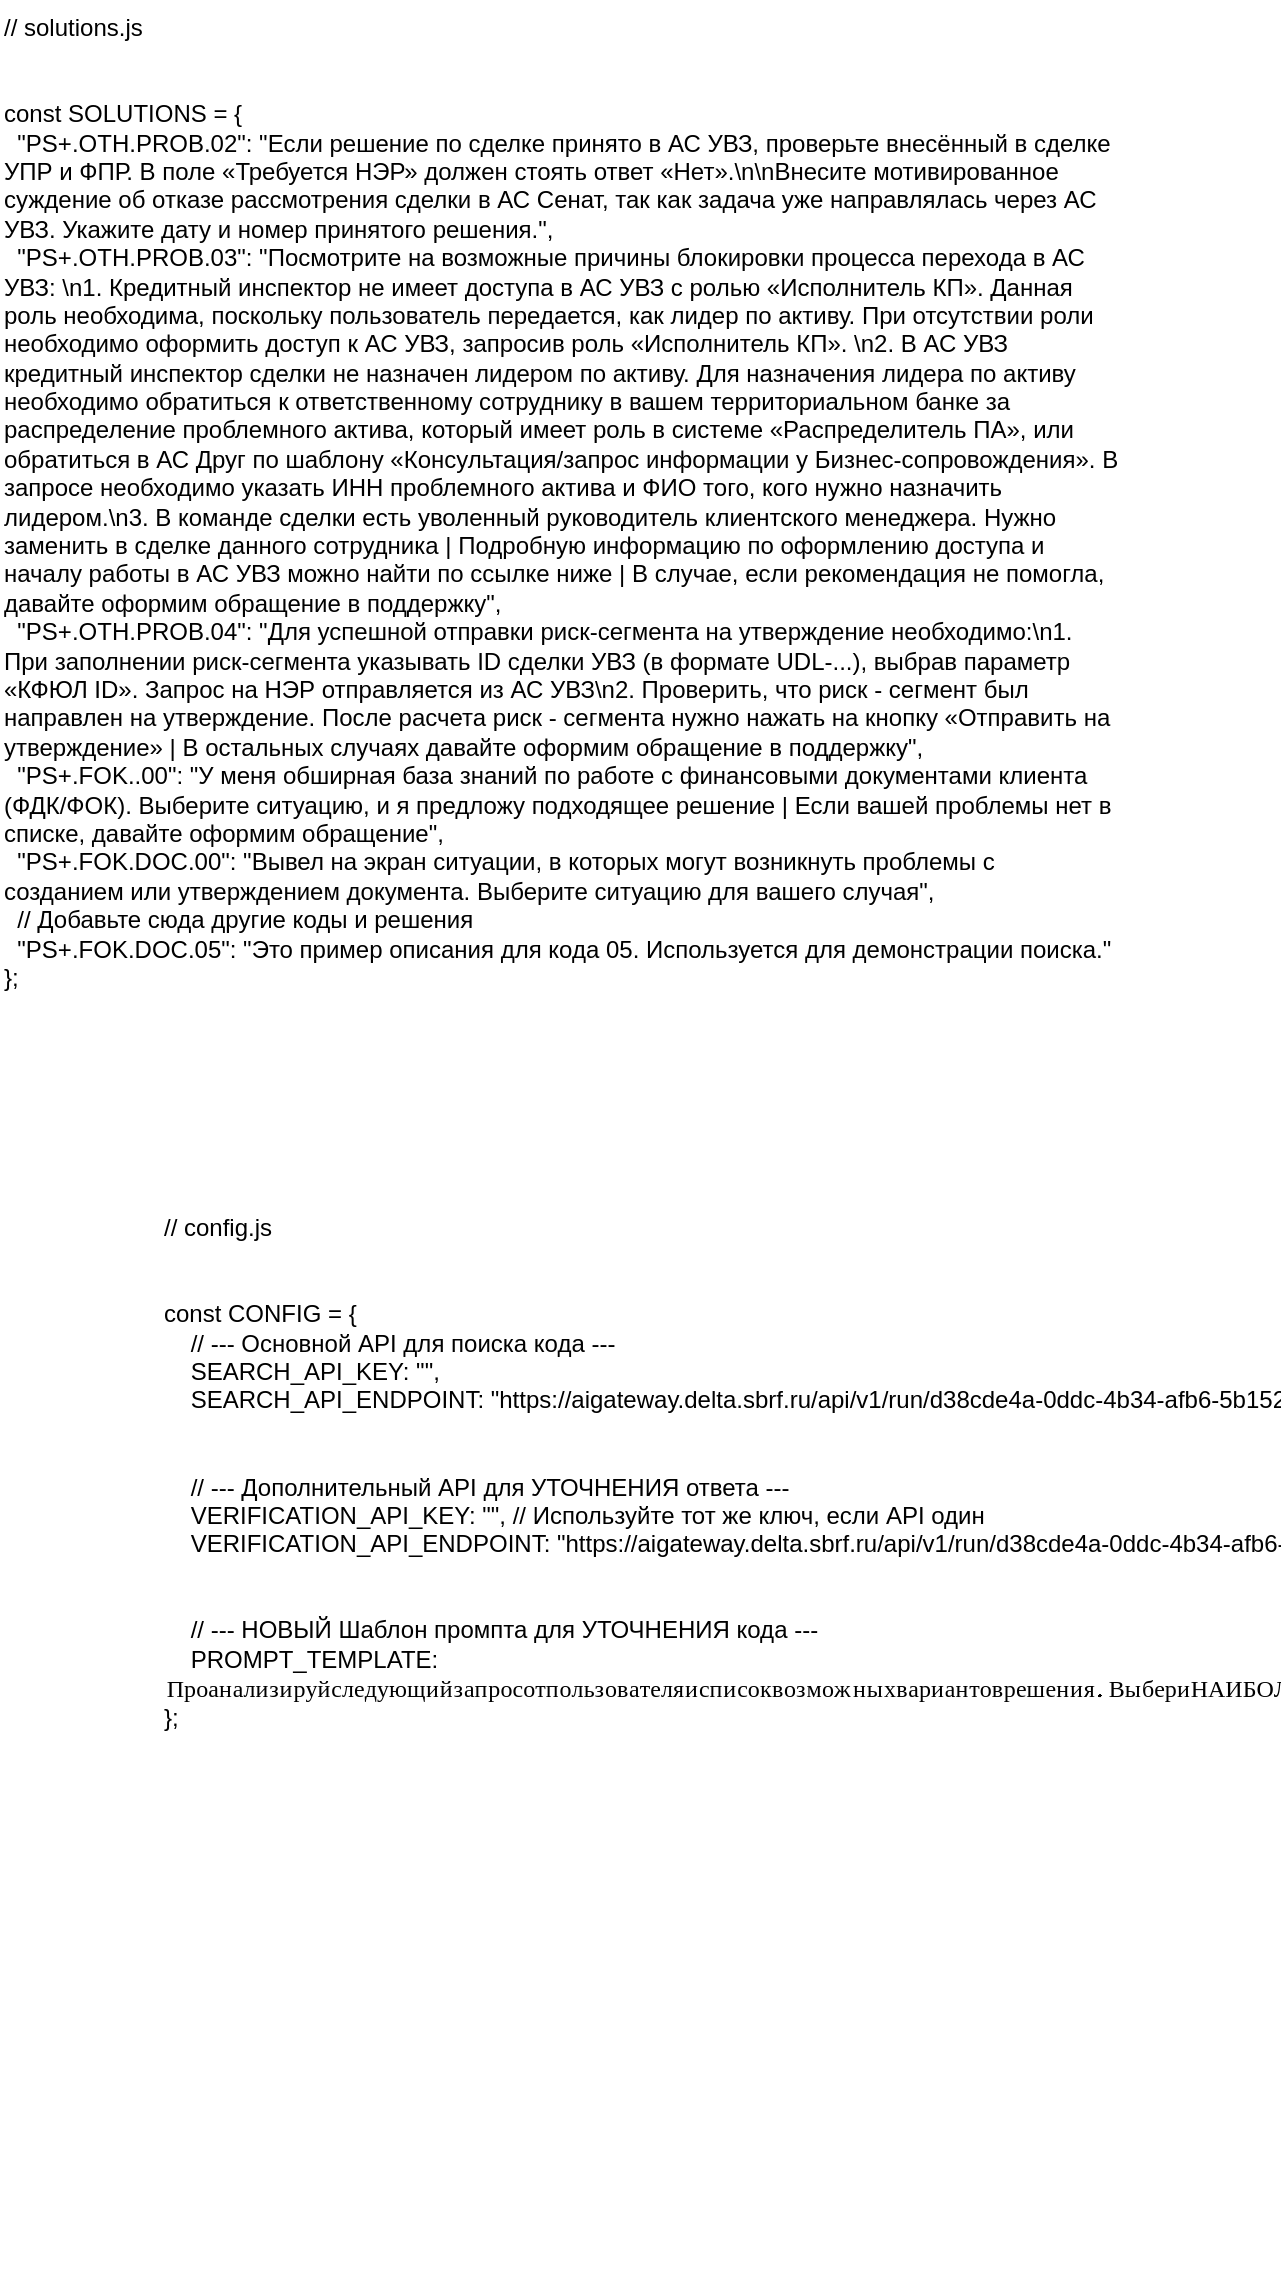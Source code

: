 <mxfile version="27.1.4">
  <diagram name="Страница — 1" id="WULPb32uHRo-QUS4CWuH">
    <mxGraphModel dx="1372" dy="743" grid="1" gridSize="10" guides="1" tooltips="1" connect="1" arrows="1" fold="1" page="1" pageScale="1" pageWidth="827" pageHeight="1169" math="0" shadow="0">
      <root>
        <mxCell id="0" />
        <mxCell id="1" parent="0" />
        <UserObject label="// solutions.js&#xa;&#xa;&#xa;const SOLUTIONS = {&#xa;  &quot;PS+.OTH.PROB.02&quot;: &quot;Если решение по сделке принято в АС УВЗ, проверьте внесённый в сделке УПР и ФПР. В поле «Требуется НЭР» должен стоять ответ «Нет».\n\nВнесите мотивированное суждение об отказе рассмотрения сделки в АС Сенат, так как задача уже направлялась через АС УВЗ. Укажите дату и номер принятого решения.&quot;,&#xa;  &quot;PS+.OTH.PROB.03&quot;: &quot;Посмотрите на возможные причины блокировки процесса перехода в АС УВЗ: \n1. Кредитный инспектор не имеет доступа в АС УВЗ с ролью «Исполнитель КП». Данная роль необходима, поскольку пользователь передается, как лидер по активу. При отсутствии роли необходимо оформить доступ к АС УВЗ, запросив роль «Исполнитель КП». \n2. В АС УВЗ кредитный инспектор сделки не назначен лидером по активу. Для назначения лидера по активу необходимо обратиться к ответственному сотруднику в вашем территориальном банке за распределение проблемного актива, который имеет роль в системе «Распределитель ПА», или обратиться в АС Друг по шаблону «Консультация/запрос информации у Бизнес-сопровождения». В запросе необходимо указать ИНН проблемного актива и ФИО того, кого нужно назначить лидером.\n3. В команде сделки есть уволенный руководитель клиентского менеджера. Нужно заменить в сделке данного сотрудника | Подробную информацию по оформлению доступа и началу работы в АС УВЗ можно найти по ссылке ниже | В случае, если рекомендация не помогла, давайте оформим обращение в поддержку&quot;,&#xa;  &quot;PS+.OTH.PROB.04&quot;: &quot;Для успешной отправки риск-сегмента на утверждение необходимо:\n1. При заполнении риск-сегмента указывать ID сделки УВЗ (в формате UDL-...), выбрав параметр «КФЮЛ ID». Запрос на НЭР отправляется из АС УВЗ\n2. Проверить, что риск - сегмент был направлен на утверждение. После расчета риск - сегмента нужно нажать на кнопку «Отправить на утверждение» | В остальных случаях давайте оформим обращение в поддержку&quot;,&#xa;  &quot;PS+.FOK..00&quot;: &quot;У меня обширная база знаний по работе с финансовыми документами клиента (ФДК/ФОК). Выберите ситуацию, и я предложу подходящее решение | Если вашей проблемы нет в списке, давайте оформим обращение&quot;,&#xa;  &quot;PS+.FOK.DOC.00&quot;: &quot;Вывел на экран ситуации, в которых могут возникнуть проблемы с созданием или утверждением документа. Выберите ситуацию для вашего случая&quot;,&#xa;  // Добавьте сюда другие коды и решения&#xa;  &quot;PS+.FOK.DOC.05&quot;: &quot;Это пример описания для кода 05. Используется для демонстрации поиска.&quot;&#xa;};" link="// solutions.js&#xa;&#xa;&#xa;const SOLUTIONS = {&#xa;  &quot;PS+.OTH.PROB.02&quot;: &quot;Если решение по сделке принято в АС УВЗ, проверьте внесённый в сделке УПР и ФПР. В поле «Требуется НЭР» должен стоять ответ «Нет».\n\nВнесите мотивированное суждение об отказе рассмотрения сделки в АС Сенат, так как задача уже направлялась через АС УВЗ. Укажите дату и номер принятого решения.&quot;,&#xa;  &quot;PS+.OTH.PROB.03&quot;: &quot;Посмотрите на возможные причины блокировки процесса перехода в АС УВЗ: \n1. Кредитный инспектор не имеет доступа в АС УВЗ с ролью «Исполнитель КП». Данная роль необходима, поскольку пользователь передается, как лидер по активу. При отсутствии роли необходимо оформить доступ к АС УВЗ, запросив роль «Исполнитель КП». \n2. В АС УВЗ кредитный инспектор сделки не назначен лидером по активу. Для назначения лидера по активу необходимо обратиться к ответственному сотруднику в вашем территориальном банке за распределение проблемного актива, который имеет роль в системе «Распределитель ПА», или обратиться в АС Друг по шаблону «Консультация/запрос информации у Бизнес-сопровождения». В запросе необходимо указать ИНН проблемного актива и ФИО того, кого нужно назначить лидером.\n3. В команде сделки есть уволенный руководитель клиентского менеджера. Нужно заменить в сделке данного сотрудника | Подробную информацию по оформлению доступа и началу работы в АС УВЗ можно найти по ссылке ниже | В случае, если рекомендация не помогла, давайте оформим обращение в поддержку&quot;,&#xa;  &quot;PS+.OTH.PROB.04&quot;: &quot;Для успешной отправки риск-сегмента на утверждение необходимо:\n1. При заполнении риск-сегмента указывать ID сделки УВЗ (в формате UDL-...), выбрав параметр «КФЮЛ ID». Запрос на НЭР отправляется из АС УВЗ\n2. Проверить, что риск - сегмент был направлен на утверждение. После расчета риск - сегмента нужно нажать на кнопку «Отправить на утверждение» | В остальных случаях давайте оформим обращение в поддержку&quot;,&#xa;  &quot;PS+.FOK..00&quot;: &quot;У меня обширная база знаний по работе с финансовыми документами клиента (ФДК/ФОК). Выберите ситуацию, и я предложу подходящее решение | Если вашей проблемы нет в списке, давайте оформим обращение&quot;,&#xa;  &quot;PS+.FOK.DOC.00&quot;: &quot;Вывел на экран ситуации, в которых могут возникнуть проблемы с созданием или утверждением документа. Выберите ситуацию для вашего случая&quot;,&#xa;  // Добавьте сюда другие коды и решения&#xa;  &quot;PS+.FOK.DOC.05&quot;: &quot;Это пример описания для кода 05. Используется для демонстрации поиска.&quot;&#xa;};" id="KhpofreyqJjnModskH-O-11">
          <mxCell style="text;whiteSpace=wrap;" vertex="1" parent="1">
            <mxGeometry x="90" y="290" width="560" height="560" as="geometry" />
          </mxCell>
        </UserObject>
        <UserObject label="// config.js&#xa;&#xa;&#xa;const CONFIG = {&#xa;    // --- Основной API для поиска кода ---&#xa;    SEARCH_API_KEY: &quot;&quot;, &#xa;    SEARCH_API_ENDPOINT: &quot;https://aigateway.delta.sbrf.ru/api/v1/run/d38cde4a-0ddc-4b34-afb6-5b15202474e6?stream=false&quot;,&#xa;&#xa;&#xa;    // --- Дополнительный API для УТОЧНЕНИЯ ответа ---&#xa;    VERIFICATION_API_KEY: &quot;&quot;, // Используйте тот же ключ, если API один&#xa;    VERIFICATION_API_ENDPOINT: &quot;https://aigateway.delta.sbrf.ru/api/v1/run/d38cde4a-0ddc-4b34-afb6-5b15202474e6?stream=false&quot;, // &lt;-- ЗАМЕНИТЕ, ЕСЛИ АДРЕС ДРУГОЙ&#xa;&#xa;&#xa;    // --- НОВЫЙ Шаблон промпта для УТОЧНЕНИЯ кода ---&#xa;    PROMPT_TEMPLATE: `&#xa;Проанализируй следующий запрос от пользователя и список возможных вариантов решения.&#xa;Выбери НАИБОЛЕЕ ПОДХОДЯЩИЙ вариант из списка и верни ТОЛЬКО его код (например, PS+.FOK.DOC.05) без каких-либо дополнительных слов или объяснений.&#xa;&#xa;&#xa;ЗАПРОС ПОЛЬЗОВАТЕЛЯ:&#xa;&quot;{{QUESTION}}&quot;&#xa;&#xa;&#xa;СПИСОК ВОЗМОЖНЫХ РЕШЕНИЙ С КОДАМИ:&#xa;{{SOLUTIONS_LIST}}&#xa;&#xa;&#xa;Твоя задача - выбрать самый релевантный код из предоставленного списка на основе запроса пользователя.&#xa;`&#xa;};" link="// config.js&#xa;&#xa;&#xa;const CONFIG = {&#xa;    // --- Основной API для поиска кода ---&#xa;    SEARCH_API_KEY: &quot;&quot;, &#xa;    SEARCH_API_ENDPOINT: &quot;https://aigateway.delta.sbrf.ru/api/v1/run/d38cde4a-0ddc-4b34-afb6-5b15202474e6?stream=false&quot;,&#xa;&#xa;&#xa;    // --- Дополнительный API для УТОЧНЕНИЯ ответа ---&#xa;    VERIFICATION_API_KEY: &quot;&quot;, // Используйте тот же ключ, если API один&#xa;    VERIFICATION_API_ENDPOINT: &quot;https://aigateway.delta.sbrf.ru/api/v1/run/d38cde4a-0ddc-4b34-afb6-5b15202474e6?stream=false&quot;, // &lt;-- ЗАМЕНИТЕ, ЕСЛИ АДРЕС ДРУГОЙ&#xa;&#xa;&#xa;    // --- НОВЫЙ Шаблон промпта для УТОЧНЕНИЯ кода ---&#xa;    PROMPT_TEMPLATE: `&#xa;Проанализируй следующий запрос от пользователя и список возможных вариантов решения.&#xa;Выбери НАИБОЛЕЕ ПОДХОДЯЩИЙ вариант из списка и верни ТОЛЬКО его код (например, PS+.FOK.DOC.05) без каких-либо дополнительных слов или объяснений.&#xa;&#xa;&#xa;ЗАПРОС ПОЛЬЗОВАТЕЛЯ:&#xa;&quot;{{QUESTION}}&quot;&#xa;&#xa;&#xa;СПИСОК ВОЗМОЖНЫХ РЕШЕНИЙ С КОДАМИ:&#xa;{{SOLUTIONS_LIST}}&#xa;&#xa;&#xa;Твоя задача - выбрать самый релевантный код из предоставленного списка на основе запроса пользователя.&#xa;`&#xa;};" id="KhpofreyqJjnModskH-O-12">
          <mxCell style="text;whiteSpace=wrap;" vertex="1" parent="1">
            <mxGeometry x="170" y="890" width="560" height="540" as="geometry" />
          </mxCell>
        </UserObject>
      </root>
    </mxGraphModel>
  </diagram>
</mxfile>
